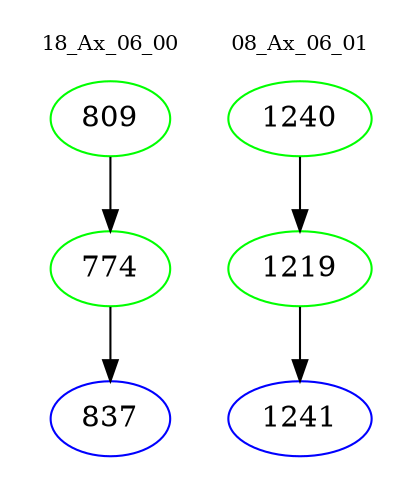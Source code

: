 digraph{
subgraph cluster_0 {
color = white
label = "18_Ax_06_00";
fontsize=10;
T0_809 [label="809", color="green"]
T0_809 -> T0_774 [color="black"]
T0_774 [label="774", color="green"]
T0_774 -> T0_837 [color="black"]
T0_837 [label="837", color="blue"]
}
subgraph cluster_1 {
color = white
label = "08_Ax_06_01";
fontsize=10;
T1_1240 [label="1240", color="green"]
T1_1240 -> T1_1219 [color="black"]
T1_1219 [label="1219", color="green"]
T1_1219 -> T1_1241 [color="black"]
T1_1241 [label="1241", color="blue"]
}
}
